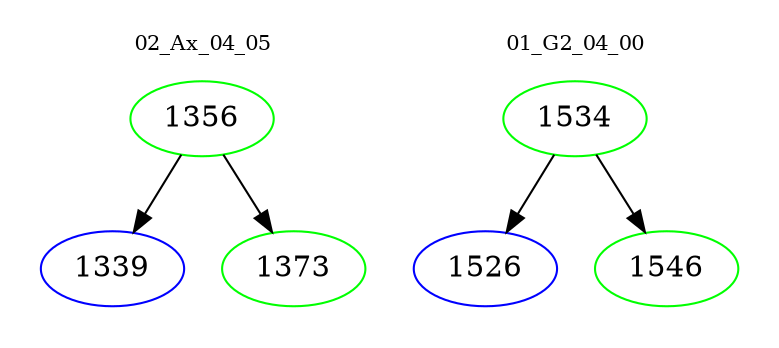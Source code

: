digraph{
subgraph cluster_0 {
color = white
label = "02_Ax_04_05";
fontsize=10;
T0_1356 [label="1356", color="green"]
T0_1356 -> T0_1339 [color="black"]
T0_1339 [label="1339", color="blue"]
T0_1356 -> T0_1373 [color="black"]
T0_1373 [label="1373", color="green"]
}
subgraph cluster_1 {
color = white
label = "01_G2_04_00";
fontsize=10;
T1_1534 [label="1534", color="green"]
T1_1534 -> T1_1526 [color="black"]
T1_1526 [label="1526", color="blue"]
T1_1534 -> T1_1546 [color="black"]
T1_1546 [label="1546", color="green"]
}
}
